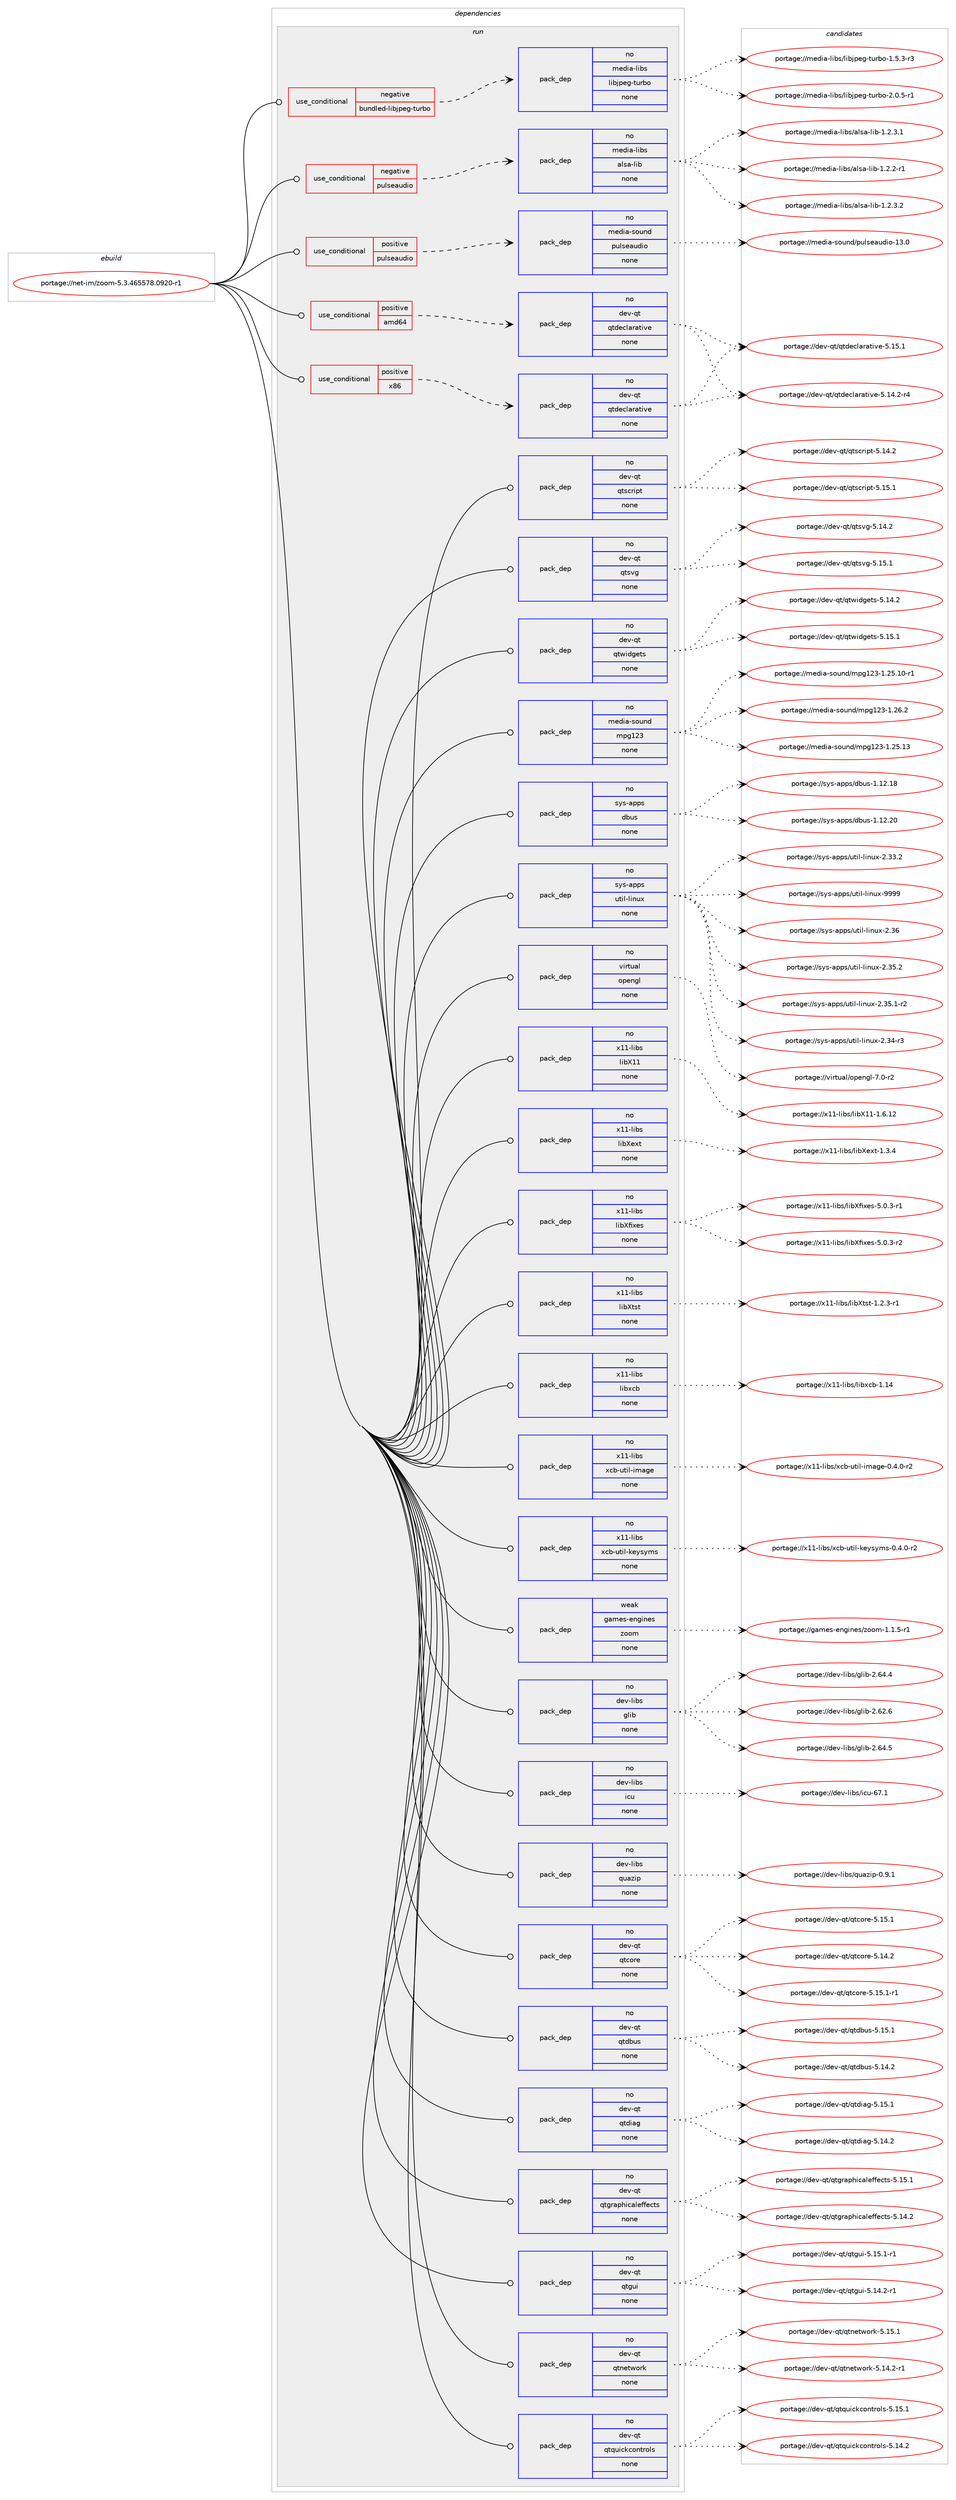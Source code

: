 digraph prolog {

# *************
# Graph options
# *************

newrank=true;
concentrate=true;
compound=true;
graph [rankdir=LR,fontname=Helvetica,fontsize=10,ranksep=1.5];#, ranksep=2.5, nodesep=0.2];
edge  [arrowhead=vee];
node  [fontname=Helvetica,fontsize=10];

# **********
# The ebuild
# **********

subgraph cluster_leftcol {
color=gray;
rank=same;
label=<<i>ebuild</i>>;
id [label="portage://net-im/zoom-5.3.465578.0920-r1", color=red, width=4, href="../net-im/zoom-5.3.465578.0920-r1.svg"];
}

# ****************
# The dependencies
# ****************

subgraph cluster_midcol {
color=gray;
label=<<i>dependencies</i>>;
subgraph cluster_compile {
fillcolor="#eeeeee";
style=filled;
label=<<i>compile</i>>;
}
subgraph cluster_compileandrun {
fillcolor="#eeeeee";
style=filled;
label=<<i>compile and run</i>>;
}
subgraph cluster_run {
fillcolor="#eeeeee";
style=filled;
label=<<i>run</i>>;
subgraph cond571 {
dependency3625 [label=<<TABLE BORDER="0" CELLBORDER="1" CELLSPACING="0" CELLPADDING="4"><TR><TD ROWSPAN="3" CELLPADDING="10">use_conditional</TD></TR><TR><TD>negative</TD></TR><TR><TD>bundled-libjpeg-turbo</TD></TR></TABLE>>, shape=none, color=red];
subgraph pack3010 {
dependency3626 [label=<<TABLE BORDER="0" CELLBORDER="1" CELLSPACING="0" CELLPADDING="4" WIDTH="220"><TR><TD ROWSPAN="6" CELLPADDING="30">pack_dep</TD></TR><TR><TD WIDTH="110">no</TD></TR><TR><TD>media-libs</TD></TR><TR><TD>libjpeg-turbo</TD></TR><TR><TD>none</TD></TR><TR><TD></TD></TR></TABLE>>, shape=none, color=blue];
}
dependency3625:e -> dependency3626:w [weight=20,style="dashed",arrowhead="vee"];
}
id:e -> dependency3625:w [weight=20,style="solid",arrowhead="odot"];
subgraph cond572 {
dependency3627 [label=<<TABLE BORDER="0" CELLBORDER="1" CELLSPACING="0" CELLPADDING="4"><TR><TD ROWSPAN="3" CELLPADDING="10">use_conditional</TD></TR><TR><TD>negative</TD></TR><TR><TD>pulseaudio</TD></TR></TABLE>>, shape=none, color=red];
subgraph pack3011 {
dependency3628 [label=<<TABLE BORDER="0" CELLBORDER="1" CELLSPACING="0" CELLPADDING="4" WIDTH="220"><TR><TD ROWSPAN="6" CELLPADDING="30">pack_dep</TD></TR><TR><TD WIDTH="110">no</TD></TR><TR><TD>media-libs</TD></TR><TR><TD>alsa-lib</TD></TR><TR><TD>none</TD></TR><TR><TD></TD></TR></TABLE>>, shape=none, color=blue];
}
dependency3627:e -> dependency3628:w [weight=20,style="dashed",arrowhead="vee"];
}
id:e -> dependency3627:w [weight=20,style="solid",arrowhead="odot"];
subgraph cond573 {
dependency3629 [label=<<TABLE BORDER="0" CELLBORDER="1" CELLSPACING="0" CELLPADDING="4"><TR><TD ROWSPAN="3" CELLPADDING="10">use_conditional</TD></TR><TR><TD>positive</TD></TR><TR><TD>amd64</TD></TR></TABLE>>, shape=none, color=red];
subgraph pack3012 {
dependency3630 [label=<<TABLE BORDER="0" CELLBORDER="1" CELLSPACING="0" CELLPADDING="4" WIDTH="220"><TR><TD ROWSPAN="6" CELLPADDING="30">pack_dep</TD></TR><TR><TD WIDTH="110">no</TD></TR><TR><TD>dev-qt</TD></TR><TR><TD>qtdeclarative</TD></TR><TR><TD>none</TD></TR><TR><TD></TD></TR></TABLE>>, shape=none, color=blue];
}
dependency3629:e -> dependency3630:w [weight=20,style="dashed",arrowhead="vee"];
}
id:e -> dependency3629:w [weight=20,style="solid",arrowhead="odot"];
subgraph cond574 {
dependency3631 [label=<<TABLE BORDER="0" CELLBORDER="1" CELLSPACING="0" CELLPADDING="4"><TR><TD ROWSPAN="3" CELLPADDING="10">use_conditional</TD></TR><TR><TD>positive</TD></TR><TR><TD>pulseaudio</TD></TR></TABLE>>, shape=none, color=red];
subgraph pack3013 {
dependency3632 [label=<<TABLE BORDER="0" CELLBORDER="1" CELLSPACING="0" CELLPADDING="4" WIDTH="220"><TR><TD ROWSPAN="6" CELLPADDING="30">pack_dep</TD></TR><TR><TD WIDTH="110">no</TD></TR><TR><TD>media-sound</TD></TR><TR><TD>pulseaudio</TD></TR><TR><TD>none</TD></TR><TR><TD></TD></TR></TABLE>>, shape=none, color=blue];
}
dependency3631:e -> dependency3632:w [weight=20,style="dashed",arrowhead="vee"];
}
id:e -> dependency3631:w [weight=20,style="solid",arrowhead="odot"];
subgraph cond575 {
dependency3633 [label=<<TABLE BORDER="0" CELLBORDER="1" CELLSPACING="0" CELLPADDING="4"><TR><TD ROWSPAN="3" CELLPADDING="10">use_conditional</TD></TR><TR><TD>positive</TD></TR><TR><TD>x86</TD></TR></TABLE>>, shape=none, color=red];
subgraph pack3014 {
dependency3634 [label=<<TABLE BORDER="0" CELLBORDER="1" CELLSPACING="0" CELLPADDING="4" WIDTH="220"><TR><TD ROWSPAN="6" CELLPADDING="30">pack_dep</TD></TR><TR><TD WIDTH="110">no</TD></TR><TR><TD>dev-qt</TD></TR><TR><TD>qtdeclarative</TD></TR><TR><TD>none</TD></TR><TR><TD></TD></TR></TABLE>>, shape=none, color=blue];
}
dependency3633:e -> dependency3634:w [weight=20,style="dashed",arrowhead="vee"];
}
id:e -> dependency3633:w [weight=20,style="solid",arrowhead="odot"];
subgraph pack3015 {
dependency3635 [label=<<TABLE BORDER="0" CELLBORDER="1" CELLSPACING="0" CELLPADDING="4" WIDTH="220"><TR><TD ROWSPAN="6" CELLPADDING="30">pack_dep</TD></TR><TR><TD WIDTH="110">no</TD></TR><TR><TD>dev-libs</TD></TR><TR><TD>glib</TD></TR><TR><TD>none</TD></TR><TR><TD></TD></TR></TABLE>>, shape=none, color=blue];
}
id:e -> dependency3635:w [weight=20,style="solid",arrowhead="odot"];
subgraph pack3016 {
dependency3636 [label=<<TABLE BORDER="0" CELLBORDER="1" CELLSPACING="0" CELLPADDING="4" WIDTH="220"><TR><TD ROWSPAN="6" CELLPADDING="30">pack_dep</TD></TR><TR><TD WIDTH="110">no</TD></TR><TR><TD>dev-libs</TD></TR><TR><TD>icu</TD></TR><TR><TD>none</TD></TR><TR><TD></TD></TR></TABLE>>, shape=none, color=blue];
}
id:e -> dependency3636:w [weight=20,style="solid",arrowhead="odot"];
subgraph pack3017 {
dependency3637 [label=<<TABLE BORDER="0" CELLBORDER="1" CELLSPACING="0" CELLPADDING="4" WIDTH="220"><TR><TD ROWSPAN="6" CELLPADDING="30">pack_dep</TD></TR><TR><TD WIDTH="110">no</TD></TR><TR><TD>dev-libs</TD></TR><TR><TD>quazip</TD></TR><TR><TD>none</TD></TR><TR><TD></TD></TR></TABLE>>, shape=none, color=blue];
}
id:e -> dependency3637:w [weight=20,style="solid",arrowhead="odot"];
subgraph pack3018 {
dependency3638 [label=<<TABLE BORDER="0" CELLBORDER="1" CELLSPACING="0" CELLPADDING="4" WIDTH="220"><TR><TD ROWSPAN="6" CELLPADDING="30">pack_dep</TD></TR><TR><TD WIDTH="110">no</TD></TR><TR><TD>dev-qt</TD></TR><TR><TD>qtcore</TD></TR><TR><TD>none</TD></TR><TR><TD></TD></TR></TABLE>>, shape=none, color=blue];
}
id:e -> dependency3638:w [weight=20,style="solid",arrowhead="odot"];
subgraph pack3019 {
dependency3639 [label=<<TABLE BORDER="0" CELLBORDER="1" CELLSPACING="0" CELLPADDING="4" WIDTH="220"><TR><TD ROWSPAN="6" CELLPADDING="30">pack_dep</TD></TR><TR><TD WIDTH="110">no</TD></TR><TR><TD>dev-qt</TD></TR><TR><TD>qtdbus</TD></TR><TR><TD>none</TD></TR><TR><TD></TD></TR></TABLE>>, shape=none, color=blue];
}
id:e -> dependency3639:w [weight=20,style="solid",arrowhead="odot"];
subgraph pack3020 {
dependency3640 [label=<<TABLE BORDER="0" CELLBORDER="1" CELLSPACING="0" CELLPADDING="4" WIDTH="220"><TR><TD ROWSPAN="6" CELLPADDING="30">pack_dep</TD></TR><TR><TD WIDTH="110">no</TD></TR><TR><TD>dev-qt</TD></TR><TR><TD>qtdiag</TD></TR><TR><TD>none</TD></TR><TR><TD></TD></TR></TABLE>>, shape=none, color=blue];
}
id:e -> dependency3640:w [weight=20,style="solid",arrowhead="odot"];
subgraph pack3021 {
dependency3641 [label=<<TABLE BORDER="0" CELLBORDER="1" CELLSPACING="0" CELLPADDING="4" WIDTH="220"><TR><TD ROWSPAN="6" CELLPADDING="30">pack_dep</TD></TR><TR><TD WIDTH="110">no</TD></TR><TR><TD>dev-qt</TD></TR><TR><TD>qtgraphicaleffects</TD></TR><TR><TD>none</TD></TR><TR><TD></TD></TR></TABLE>>, shape=none, color=blue];
}
id:e -> dependency3641:w [weight=20,style="solid",arrowhead="odot"];
subgraph pack3022 {
dependency3642 [label=<<TABLE BORDER="0" CELLBORDER="1" CELLSPACING="0" CELLPADDING="4" WIDTH="220"><TR><TD ROWSPAN="6" CELLPADDING="30">pack_dep</TD></TR><TR><TD WIDTH="110">no</TD></TR><TR><TD>dev-qt</TD></TR><TR><TD>qtgui</TD></TR><TR><TD>none</TD></TR><TR><TD></TD></TR></TABLE>>, shape=none, color=blue];
}
id:e -> dependency3642:w [weight=20,style="solid",arrowhead="odot"];
subgraph pack3023 {
dependency3643 [label=<<TABLE BORDER="0" CELLBORDER="1" CELLSPACING="0" CELLPADDING="4" WIDTH="220"><TR><TD ROWSPAN="6" CELLPADDING="30">pack_dep</TD></TR><TR><TD WIDTH="110">no</TD></TR><TR><TD>dev-qt</TD></TR><TR><TD>qtnetwork</TD></TR><TR><TD>none</TD></TR><TR><TD></TD></TR></TABLE>>, shape=none, color=blue];
}
id:e -> dependency3643:w [weight=20,style="solid",arrowhead="odot"];
subgraph pack3024 {
dependency3644 [label=<<TABLE BORDER="0" CELLBORDER="1" CELLSPACING="0" CELLPADDING="4" WIDTH="220"><TR><TD ROWSPAN="6" CELLPADDING="30">pack_dep</TD></TR><TR><TD WIDTH="110">no</TD></TR><TR><TD>dev-qt</TD></TR><TR><TD>qtquickcontrols</TD></TR><TR><TD>none</TD></TR><TR><TD></TD></TR></TABLE>>, shape=none, color=blue];
}
id:e -> dependency3644:w [weight=20,style="solid",arrowhead="odot"];
subgraph pack3025 {
dependency3645 [label=<<TABLE BORDER="0" CELLBORDER="1" CELLSPACING="0" CELLPADDING="4" WIDTH="220"><TR><TD ROWSPAN="6" CELLPADDING="30">pack_dep</TD></TR><TR><TD WIDTH="110">no</TD></TR><TR><TD>dev-qt</TD></TR><TR><TD>qtscript</TD></TR><TR><TD>none</TD></TR><TR><TD></TD></TR></TABLE>>, shape=none, color=blue];
}
id:e -> dependency3645:w [weight=20,style="solid",arrowhead="odot"];
subgraph pack3026 {
dependency3646 [label=<<TABLE BORDER="0" CELLBORDER="1" CELLSPACING="0" CELLPADDING="4" WIDTH="220"><TR><TD ROWSPAN="6" CELLPADDING="30">pack_dep</TD></TR><TR><TD WIDTH="110">no</TD></TR><TR><TD>dev-qt</TD></TR><TR><TD>qtsvg</TD></TR><TR><TD>none</TD></TR><TR><TD></TD></TR></TABLE>>, shape=none, color=blue];
}
id:e -> dependency3646:w [weight=20,style="solid",arrowhead="odot"];
subgraph pack3027 {
dependency3647 [label=<<TABLE BORDER="0" CELLBORDER="1" CELLSPACING="0" CELLPADDING="4" WIDTH="220"><TR><TD ROWSPAN="6" CELLPADDING="30">pack_dep</TD></TR><TR><TD WIDTH="110">no</TD></TR><TR><TD>dev-qt</TD></TR><TR><TD>qtwidgets</TD></TR><TR><TD>none</TD></TR><TR><TD></TD></TR></TABLE>>, shape=none, color=blue];
}
id:e -> dependency3647:w [weight=20,style="solid",arrowhead="odot"];
subgraph pack3028 {
dependency3648 [label=<<TABLE BORDER="0" CELLBORDER="1" CELLSPACING="0" CELLPADDING="4" WIDTH="220"><TR><TD ROWSPAN="6" CELLPADDING="30">pack_dep</TD></TR><TR><TD WIDTH="110">no</TD></TR><TR><TD>media-sound</TD></TR><TR><TD>mpg123</TD></TR><TR><TD>none</TD></TR><TR><TD></TD></TR></TABLE>>, shape=none, color=blue];
}
id:e -> dependency3648:w [weight=20,style="solid",arrowhead="odot"];
subgraph pack3029 {
dependency3649 [label=<<TABLE BORDER="0" CELLBORDER="1" CELLSPACING="0" CELLPADDING="4" WIDTH="220"><TR><TD ROWSPAN="6" CELLPADDING="30">pack_dep</TD></TR><TR><TD WIDTH="110">no</TD></TR><TR><TD>sys-apps</TD></TR><TR><TD>dbus</TD></TR><TR><TD>none</TD></TR><TR><TD></TD></TR></TABLE>>, shape=none, color=blue];
}
id:e -> dependency3649:w [weight=20,style="solid",arrowhead="odot"];
subgraph pack3030 {
dependency3650 [label=<<TABLE BORDER="0" CELLBORDER="1" CELLSPACING="0" CELLPADDING="4" WIDTH="220"><TR><TD ROWSPAN="6" CELLPADDING="30">pack_dep</TD></TR><TR><TD WIDTH="110">no</TD></TR><TR><TD>sys-apps</TD></TR><TR><TD>util-linux</TD></TR><TR><TD>none</TD></TR><TR><TD></TD></TR></TABLE>>, shape=none, color=blue];
}
id:e -> dependency3650:w [weight=20,style="solid",arrowhead="odot"];
subgraph pack3031 {
dependency3651 [label=<<TABLE BORDER="0" CELLBORDER="1" CELLSPACING="0" CELLPADDING="4" WIDTH="220"><TR><TD ROWSPAN="6" CELLPADDING="30">pack_dep</TD></TR><TR><TD WIDTH="110">no</TD></TR><TR><TD>virtual</TD></TR><TR><TD>opengl</TD></TR><TR><TD>none</TD></TR><TR><TD></TD></TR></TABLE>>, shape=none, color=blue];
}
id:e -> dependency3651:w [weight=20,style="solid",arrowhead="odot"];
subgraph pack3032 {
dependency3652 [label=<<TABLE BORDER="0" CELLBORDER="1" CELLSPACING="0" CELLPADDING="4" WIDTH="220"><TR><TD ROWSPAN="6" CELLPADDING="30">pack_dep</TD></TR><TR><TD WIDTH="110">no</TD></TR><TR><TD>x11-libs</TD></TR><TR><TD>libX11</TD></TR><TR><TD>none</TD></TR><TR><TD></TD></TR></TABLE>>, shape=none, color=blue];
}
id:e -> dependency3652:w [weight=20,style="solid",arrowhead="odot"];
subgraph pack3033 {
dependency3653 [label=<<TABLE BORDER="0" CELLBORDER="1" CELLSPACING="0" CELLPADDING="4" WIDTH="220"><TR><TD ROWSPAN="6" CELLPADDING="30">pack_dep</TD></TR><TR><TD WIDTH="110">no</TD></TR><TR><TD>x11-libs</TD></TR><TR><TD>libXext</TD></TR><TR><TD>none</TD></TR><TR><TD></TD></TR></TABLE>>, shape=none, color=blue];
}
id:e -> dependency3653:w [weight=20,style="solid",arrowhead="odot"];
subgraph pack3034 {
dependency3654 [label=<<TABLE BORDER="0" CELLBORDER="1" CELLSPACING="0" CELLPADDING="4" WIDTH="220"><TR><TD ROWSPAN="6" CELLPADDING="30">pack_dep</TD></TR><TR><TD WIDTH="110">no</TD></TR><TR><TD>x11-libs</TD></TR><TR><TD>libXfixes</TD></TR><TR><TD>none</TD></TR><TR><TD></TD></TR></TABLE>>, shape=none, color=blue];
}
id:e -> dependency3654:w [weight=20,style="solid",arrowhead="odot"];
subgraph pack3035 {
dependency3655 [label=<<TABLE BORDER="0" CELLBORDER="1" CELLSPACING="0" CELLPADDING="4" WIDTH="220"><TR><TD ROWSPAN="6" CELLPADDING="30">pack_dep</TD></TR><TR><TD WIDTH="110">no</TD></TR><TR><TD>x11-libs</TD></TR><TR><TD>libXtst</TD></TR><TR><TD>none</TD></TR><TR><TD></TD></TR></TABLE>>, shape=none, color=blue];
}
id:e -> dependency3655:w [weight=20,style="solid",arrowhead="odot"];
subgraph pack3036 {
dependency3656 [label=<<TABLE BORDER="0" CELLBORDER="1" CELLSPACING="0" CELLPADDING="4" WIDTH="220"><TR><TD ROWSPAN="6" CELLPADDING="30">pack_dep</TD></TR><TR><TD WIDTH="110">no</TD></TR><TR><TD>x11-libs</TD></TR><TR><TD>libxcb</TD></TR><TR><TD>none</TD></TR><TR><TD></TD></TR></TABLE>>, shape=none, color=blue];
}
id:e -> dependency3656:w [weight=20,style="solid",arrowhead="odot"];
subgraph pack3037 {
dependency3657 [label=<<TABLE BORDER="0" CELLBORDER="1" CELLSPACING="0" CELLPADDING="4" WIDTH="220"><TR><TD ROWSPAN="6" CELLPADDING="30">pack_dep</TD></TR><TR><TD WIDTH="110">no</TD></TR><TR><TD>x11-libs</TD></TR><TR><TD>xcb-util-image</TD></TR><TR><TD>none</TD></TR><TR><TD></TD></TR></TABLE>>, shape=none, color=blue];
}
id:e -> dependency3657:w [weight=20,style="solid",arrowhead="odot"];
subgraph pack3038 {
dependency3658 [label=<<TABLE BORDER="0" CELLBORDER="1" CELLSPACING="0" CELLPADDING="4" WIDTH="220"><TR><TD ROWSPAN="6" CELLPADDING="30">pack_dep</TD></TR><TR><TD WIDTH="110">no</TD></TR><TR><TD>x11-libs</TD></TR><TR><TD>xcb-util-keysyms</TD></TR><TR><TD>none</TD></TR><TR><TD></TD></TR></TABLE>>, shape=none, color=blue];
}
id:e -> dependency3658:w [weight=20,style="solid",arrowhead="odot"];
subgraph pack3039 {
dependency3659 [label=<<TABLE BORDER="0" CELLBORDER="1" CELLSPACING="0" CELLPADDING="4" WIDTH="220"><TR><TD ROWSPAN="6" CELLPADDING="30">pack_dep</TD></TR><TR><TD WIDTH="110">weak</TD></TR><TR><TD>games-engines</TD></TR><TR><TD>zoom</TD></TR><TR><TD>none</TD></TR><TR><TD></TD></TR></TABLE>>, shape=none, color=blue];
}
id:e -> dependency3659:w [weight=20,style="solid",arrowhead="odot"];
}
}

# **************
# The candidates
# **************

subgraph cluster_choices {
rank=same;
color=gray;
label=<<i>candidates</i>>;

subgraph choice3010 {
color=black;
nodesep=1;
choice109101100105974510810598115471081059810611210110345116117114981114550464846534511449 [label="portage://media-libs/libjpeg-turbo-2.0.5-r1", color=red, width=4,href="../media-libs/libjpeg-turbo-2.0.5-r1.svg"];
choice109101100105974510810598115471081059810611210110345116117114981114549465346514511451 [label="portage://media-libs/libjpeg-turbo-1.5.3-r3", color=red, width=4,href="../media-libs/libjpeg-turbo-1.5.3-r3.svg"];
dependency3626:e -> choice109101100105974510810598115471081059810611210110345116117114981114550464846534511449:w [style=dotted,weight="100"];
dependency3626:e -> choice109101100105974510810598115471081059810611210110345116117114981114549465346514511451:w [style=dotted,weight="100"];
}
subgraph choice3011 {
color=black;
nodesep=1;
choice10910110010597451081059811547971081159745108105984549465046514650 [label="portage://media-libs/alsa-lib-1.2.3.2", color=red, width=4,href="../media-libs/alsa-lib-1.2.3.2.svg"];
choice10910110010597451081059811547971081159745108105984549465046514649 [label="portage://media-libs/alsa-lib-1.2.3.1", color=red, width=4,href="../media-libs/alsa-lib-1.2.3.1.svg"];
choice10910110010597451081059811547971081159745108105984549465046504511449 [label="portage://media-libs/alsa-lib-1.2.2-r1", color=red, width=4,href="../media-libs/alsa-lib-1.2.2-r1.svg"];
dependency3628:e -> choice10910110010597451081059811547971081159745108105984549465046514650:w [style=dotted,weight="100"];
dependency3628:e -> choice10910110010597451081059811547971081159745108105984549465046514649:w [style=dotted,weight="100"];
dependency3628:e -> choice10910110010597451081059811547971081159745108105984549465046504511449:w [style=dotted,weight="100"];
}
subgraph choice3012 {
color=black;
nodesep=1;
choice100101118451131164711311610010199108971149711610511810145534649534649 [label="portage://dev-qt/qtdeclarative-5.15.1", color=red, width=4,href="../dev-qt/qtdeclarative-5.15.1.svg"];
choice1001011184511311647113116100101991089711497116105118101455346495246504511452 [label="portage://dev-qt/qtdeclarative-5.14.2-r4", color=red, width=4,href="../dev-qt/qtdeclarative-5.14.2-r4.svg"];
dependency3630:e -> choice100101118451131164711311610010199108971149711610511810145534649534649:w [style=dotted,weight="100"];
dependency3630:e -> choice1001011184511311647113116100101991089711497116105118101455346495246504511452:w [style=dotted,weight="100"];
}
subgraph choice3013 {
color=black;
nodesep=1;
choice109101100105974511511111711010047112117108115101971171001051114549514648 [label="portage://media-sound/pulseaudio-13.0", color=red, width=4,href="../media-sound/pulseaudio-13.0.svg"];
dependency3632:e -> choice109101100105974511511111711010047112117108115101971171001051114549514648:w [style=dotted,weight="100"];
}
subgraph choice3014 {
color=black;
nodesep=1;
choice100101118451131164711311610010199108971149711610511810145534649534649 [label="portage://dev-qt/qtdeclarative-5.15.1", color=red, width=4,href="../dev-qt/qtdeclarative-5.15.1.svg"];
choice1001011184511311647113116100101991089711497116105118101455346495246504511452 [label="portage://dev-qt/qtdeclarative-5.14.2-r4", color=red, width=4,href="../dev-qt/qtdeclarative-5.14.2-r4.svg"];
dependency3634:e -> choice100101118451131164711311610010199108971149711610511810145534649534649:w [style=dotted,weight="100"];
dependency3634:e -> choice1001011184511311647113116100101991089711497116105118101455346495246504511452:w [style=dotted,weight="100"];
}
subgraph choice3015 {
color=black;
nodesep=1;
choice1001011184510810598115471031081059845504654524653 [label="portage://dev-libs/glib-2.64.5", color=red, width=4,href="../dev-libs/glib-2.64.5.svg"];
choice1001011184510810598115471031081059845504654524652 [label="portage://dev-libs/glib-2.64.4", color=red, width=4,href="../dev-libs/glib-2.64.4.svg"];
choice1001011184510810598115471031081059845504654504654 [label="portage://dev-libs/glib-2.62.6", color=red, width=4,href="../dev-libs/glib-2.62.6.svg"];
dependency3635:e -> choice1001011184510810598115471031081059845504654524653:w [style=dotted,weight="100"];
dependency3635:e -> choice1001011184510810598115471031081059845504654524652:w [style=dotted,weight="100"];
dependency3635:e -> choice1001011184510810598115471031081059845504654504654:w [style=dotted,weight="100"];
}
subgraph choice3016 {
color=black;
nodesep=1;
choice100101118451081059811547105991174554554649 [label="portage://dev-libs/icu-67.1", color=red, width=4,href="../dev-libs/icu-67.1.svg"];
dependency3636:e -> choice100101118451081059811547105991174554554649:w [style=dotted,weight="100"];
}
subgraph choice3017 {
color=black;
nodesep=1;
choice10010111845108105981154711311797122105112454846574649 [label="portage://dev-libs/quazip-0.9.1", color=red, width=4,href="../dev-libs/quazip-0.9.1.svg"];
dependency3637:e -> choice10010111845108105981154711311797122105112454846574649:w [style=dotted,weight="100"];
}
subgraph choice3018 {
color=black;
nodesep=1;
choice100101118451131164711311699111114101455346495346494511449 [label="portage://dev-qt/qtcore-5.15.1-r1", color=red, width=4,href="../dev-qt/qtcore-5.15.1-r1.svg"];
choice10010111845113116471131169911111410145534649534649 [label="portage://dev-qt/qtcore-5.15.1", color=red, width=4,href="../dev-qt/qtcore-5.15.1.svg"];
choice10010111845113116471131169911111410145534649524650 [label="portage://dev-qt/qtcore-5.14.2", color=red, width=4,href="../dev-qt/qtcore-5.14.2.svg"];
dependency3638:e -> choice100101118451131164711311699111114101455346495346494511449:w [style=dotted,weight="100"];
dependency3638:e -> choice10010111845113116471131169911111410145534649534649:w [style=dotted,weight="100"];
dependency3638:e -> choice10010111845113116471131169911111410145534649524650:w [style=dotted,weight="100"];
}
subgraph choice3019 {
color=black;
nodesep=1;
choice10010111845113116471131161009811711545534649534649 [label="portage://dev-qt/qtdbus-5.15.1", color=red, width=4,href="../dev-qt/qtdbus-5.15.1.svg"];
choice10010111845113116471131161009811711545534649524650 [label="portage://dev-qt/qtdbus-5.14.2", color=red, width=4,href="../dev-qt/qtdbus-5.14.2.svg"];
dependency3639:e -> choice10010111845113116471131161009811711545534649534649:w [style=dotted,weight="100"];
dependency3639:e -> choice10010111845113116471131161009811711545534649524650:w [style=dotted,weight="100"];
}
subgraph choice3020 {
color=black;
nodesep=1;
choice10010111845113116471131161001059710345534649534649 [label="portage://dev-qt/qtdiag-5.15.1", color=red, width=4,href="../dev-qt/qtdiag-5.15.1.svg"];
choice10010111845113116471131161001059710345534649524650 [label="portage://dev-qt/qtdiag-5.14.2", color=red, width=4,href="../dev-qt/qtdiag-5.14.2.svg"];
dependency3640:e -> choice10010111845113116471131161001059710345534649534649:w [style=dotted,weight="100"];
dependency3640:e -> choice10010111845113116471131161001059710345534649524650:w [style=dotted,weight="100"];
}
subgraph choice3021 {
color=black;
nodesep=1;
choice10010111845113116471131161031149711210410599971081011021021019911611545534649534649 [label="portage://dev-qt/qtgraphicaleffects-5.15.1", color=red, width=4,href="../dev-qt/qtgraphicaleffects-5.15.1.svg"];
choice10010111845113116471131161031149711210410599971081011021021019911611545534649524650 [label="portage://dev-qt/qtgraphicaleffects-5.14.2", color=red, width=4,href="../dev-qt/qtgraphicaleffects-5.14.2.svg"];
dependency3641:e -> choice10010111845113116471131161031149711210410599971081011021021019911611545534649534649:w [style=dotted,weight="100"];
dependency3641:e -> choice10010111845113116471131161031149711210410599971081011021021019911611545534649524650:w [style=dotted,weight="100"];
}
subgraph choice3022 {
color=black;
nodesep=1;
choice1001011184511311647113116103117105455346495346494511449 [label="portage://dev-qt/qtgui-5.15.1-r1", color=red, width=4,href="../dev-qt/qtgui-5.15.1-r1.svg"];
choice1001011184511311647113116103117105455346495246504511449 [label="portage://dev-qt/qtgui-5.14.2-r1", color=red, width=4,href="../dev-qt/qtgui-5.14.2-r1.svg"];
dependency3642:e -> choice1001011184511311647113116103117105455346495346494511449:w [style=dotted,weight="100"];
dependency3642:e -> choice1001011184511311647113116103117105455346495246504511449:w [style=dotted,weight="100"];
}
subgraph choice3023 {
color=black;
nodesep=1;
choice100101118451131164711311611010111611911111410745534649534649 [label="portage://dev-qt/qtnetwork-5.15.1", color=red, width=4,href="../dev-qt/qtnetwork-5.15.1.svg"];
choice1001011184511311647113116110101116119111114107455346495246504511449 [label="portage://dev-qt/qtnetwork-5.14.2-r1", color=red, width=4,href="../dev-qt/qtnetwork-5.14.2-r1.svg"];
dependency3643:e -> choice100101118451131164711311611010111611911111410745534649534649:w [style=dotted,weight="100"];
dependency3643:e -> choice1001011184511311647113116110101116119111114107455346495246504511449:w [style=dotted,weight="100"];
}
subgraph choice3024 {
color=black;
nodesep=1;
choice1001011184511311647113116113117105991079911111011611411110811545534649534649 [label="portage://dev-qt/qtquickcontrols-5.15.1", color=red, width=4,href="../dev-qt/qtquickcontrols-5.15.1.svg"];
choice1001011184511311647113116113117105991079911111011611411110811545534649524650 [label="portage://dev-qt/qtquickcontrols-5.14.2", color=red, width=4,href="../dev-qt/qtquickcontrols-5.14.2.svg"];
dependency3644:e -> choice1001011184511311647113116113117105991079911111011611411110811545534649534649:w [style=dotted,weight="100"];
dependency3644:e -> choice1001011184511311647113116113117105991079911111011611411110811545534649524650:w [style=dotted,weight="100"];
}
subgraph choice3025 {
color=black;
nodesep=1;
choice10010111845113116471131161159911410511211645534649534649 [label="portage://dev-qt/qtscript-5.15.1", color=red, width=4,href="../dev-qt/qtscript-5.15.1.svg"];
choice10010111845113116471131161159911410511211645534649524650 [label="portage://dev-qt/qtscript-5.14.2", color=red, width=4,href="../dev-qt/qtscript-5.14.2.svg"];
dependency3645:e -> choice10010111845113116471131161159911410511211645534649534649:w [style=dotted,weight="100"];
dependency3645:e -> choice10010111845113116471131161159911410511211645534649524650:w [style=dotted,weight="100"];
}
subgraph choice3026 {
color=black;
nodesep=1;
choice100101118451131164711311611511810345534649534649 [label="portage://dev-qt/qtsvg-5.15.1", color=red, width=4,href="../dev-qt/qtsvg-5.15.1.svg"];
choice100101118451131164711311611511810345534649524650 [label="portage://dev-qt/qtsvg-5.14.2", color=red, width=4,href="../dev-qt/qtsvg-5.14.2.svg"];
dependency3646:e -> choice100101118451131164711311611511810345534649534649:w [style=dotted,weight="100"];
dependency3646:e -> choice100101118451131164711311611511810345534649524650:w [style=dotted,weight="100"];
}
subgraph choice3027 {
color=black;
nodesep=1;
choice100101118451131164711311611910510010310111611545534649534649 [label="portage://dev-qt/qtwidgets-5.15.1", color=red, width=4,href="../dev-qt/qtwidgets-5.15.1.svg"];
choice100101118451131164711311611910510010310111611545534649524650 [label="portage://dev-qt/qtwidgets-5.14.2", color=red, width=4,href="../dev-qt/qtwidgets-5.14.2.svg"];
dependency3647:e -> choice100101118451131164711311611910510010310111611545534649534649:w [style=dotted,weight="100"];
dependency3647:e -> choice100101118451131164711311611910510010310111611545534649524650:w [style=dotted,weight="100"];
}
subgraph choice3028 {
color=black;
nodesep=1;
choice10910110010597451151111171101004710911210349505145494650544650 [label="portage://media-sound/mpg123-1.26.2", color=red, width=4,href="../media-sound/mpg123-1.26.2.svg"];
choice1091011001059745115111117110100471091121034950514549465053464951 [label="portage://media-sound/mpg123-1.25.13", color=red, width=4,href="../media-sound/mpg123-1.25.13.svg"];
choice10910110010597451151111171101004710911210349505145494650534649484511449 [label="portage://media-sound/mpg123-1.25.10-r1", color=red, width=4,href="../media-sound/mpg123-1.25.10-r1.svg"];
dependency3648:e -> choice10910110010597451151111171101004710911210349505145494650544650:w [style=dotted,weight="100"];
dependency3648:e -> choice1091011001059745115111117110100471091121034950514549465053464951:w [style=dotted,weight="100"];
dependency3648:e -> choice10910110010597451151111171101004710911210349505145494650534649484511449:w [style=dotted,weight="100"];
}
subgraph choice3029 {
color=black;
nodesep=1;
choice115121115459711211211547100981171154549464950465048 [label="portage://sys-apps/dbus-1.12.20", color=red, width=4,href="../sys-apps/dbus-1.12.20.svg"];
choice115121115459711211211547100981171154549464950464956 [label="portage://sys-apps/dbus-1.12.18", color=red, width=4,href="../sys-apps/dbus-1.12.18.svg"];
dependency3649:e -> choice115121115459711211211547100981171154549464950465048:w [style=dotted,weight="100"];
dependency3649:e -> choice115121115459711211211547100981171154549464950464956:w [style=dotted,weight="100"];
}
subgraph choice3030 {
color=black;
nodesep=1;
choice115121115459711211211547117116105108451081051101171204557575757 [label="portage://sys-apps/util-linux-9999", color=red, width=4,href="../sys-apps/util-linux-9999.svg"];
choice115121115459711211211547117116105108451081051101171204550465154 [label="portage://sys-apps/util-linux-2.36", color=red, width=4,href="../sys-apps/util-linux-2.36.svg"];
choice1151211154597112112115471171161051084510810511011712045504651534650 [label="portage://sys-apps/util-linux-2.35.2", color=red, width=4,href="../sys-apps/util-linux-2.35.2.svg"];
choice11512111545971121121154711711610510845108105110117120455046515346494511450 [label="portage://sys-apps/util-linux-2.35.1-r2", color=red, width=4,href="../sys-apps/util-linux-2.35.1-r2.svg"];
choice1151211154597112112115471171161051084510810511011712045504651524511451 [label="portage://sys-apps/util-linux-2.34-r3", color=red, width=4,href="../sys-apps/util-linux-2.34-r3.svg"];
choice1151211154597112112115471171161051084510810511011712045504651514650 [label="portage://sys-apps/util-linux-2.33.2", color=red, width=4,href="../sys-apps/util-linux-2.33.2.svg"];
dependency3650:e -> choice115121115459711211211547117116105108451081051101171204557575757:w [style=dotted,weight="100"];
dependency3650:e -> choice115121115459711211211547117116105108451081051101171204550465154:w [style=dotted,weight="100"];
dependency3650:e -> choice1151211154597112112115471171161051084510810511011712045504651534650:w [style=dotted,weight="100"];
dependency3650:e -> choice11512111545971121121154711711610510845108105110117120455046515346494511450:w [style=dotted,weight="100"];
dependency3650:e -> choice1151211154597112112115471171161051084510810511011712045504651524511451:w [style=dotted,weight="100"];
dependency3650:e -> choice1151211154597112112115471171161051084510810511011712045504651514650:w [style=dotted,weight="100"];
}
subgraph choice3031 {
color=black;
nodesep=1;
choice1181051141161179710847111112101110103108455546484511450 [label="portage://virtual/opengl-7.0-r2", color=red, width=4,href="../virtual/opengl-7.0-r2.svg"];
dependency3651:e -> choice1181051141161179710847111112101110103108455546484511450:w [style=dotted,weight="100"];
}
subgraph choice3032 {
color=black;
nodesep=1;
choice12049494510810598115471081059888494945494654464950 [label="portage://x11-libs/libX11-1.6.12", color=red, width=4,href="../x11-libs/libX11-1.6.12.svg"];
dependency3652:e -> choice12049494510810598115471081059888494945494654464950:w [style=dotted,weight="100"];
}
subgraph choice3033 {
color=black;
nodesep=1;
choice12049494510810598115471081059888101120116454946514652 [label="portage://x11-libs/libXext-1.3.4", color=red, width=4,href="../x11-libs/libXext-1.3.4.svg"];
dependency3653:e -> choice12049494510810598115471081059888101120116454946514652:w [style=dotted,weight="100"];
}
subgraph choice3034 {
color=black;
nodesep=1;
choice120494945108105981154710810598881021051201011154553464846514511450 [label="portage://x11-libs/libXfixes-5.0.3-r2", color=red, width=4,href="../x11-libs/libXfixes-5.0.3-r2.svg"];
choice120494945108105981154710810598881021051201011154553464846514511449 [label="portage://x11-libs/libXfixes-5.0.3-r1", color=red, width=4,href="../x11-libs/libXfixes-5.0.3-r1.svg"];
dependency3654:e -> choice120494945108105981154710810598881021051201011154553464846514511450:w [style=dotted,weight="100"];
dependency3654:e -> choice120494945108105981154710810598881021051201011154553464846514511449:w [style=dotted,weight="100"];
}
subgraph choice3035 {
color=black;
nodesep=1;
choice120494945108105981154710810598881161151164549465046514511449 [label="portage://x11-libs/libXtst-1.2.3-r1", color=red, width=4,href="../x11-libs/libXtst-1.2.3-r1.svg"];
dependency3655:e -> choice120494945108105981154710810598881161151164549465046514511449:w [style=dotted,weight="100"];
}
subgraph choice3036 {
color=black;
nodesep=1;
choice12049494510810598115471081059812099984549464952 [label="portage://x11-libs/libxcb-1.14", color=red, width=4,href="../x11-libs/libxcb-1.14.svg"];
dependency3656:e -> choice12049494510810598115471081059812099984549464952:w [style=dotted,weight="100"];
}
subgraph choice3037 {
color=black;
nodesep=1;
choice120494945108105981154712099984511711610510845105109971031014548465246484511450 [label="portage://x11-libs/xcb-util-image-0.4.0-r2", color=red, width=4,href="../x11-libs/xcb-util-image-0.4.0-r2.svg"];
dependency3657:e -> choice120494945108105981154712099984511711610510845105109971031014548465246484511450:w [style=dotted,weight="100"];
}
subgraph choice3038 {
color=black;
nodesep=1;
choice1204949451081059811547120999845117116105108451071011211151211091154548465246484511450 [label="portage://x11-libs/xcb-util-keysyms-0.4.0-r2", color=red, width=4,href="../x11-libs/xcb-util-keysyms-0.4.0-r2.svg"];
dependency3658:e -> choice1204949451081059811547120999845117116105108451071011211151211091154548465246484511450:w [style=dotted,weight="100"];
}
subgraph choice3039 {
color=black;
nodesep=1;
choice1039710910111545101110103105110101115471221111111094549464946534511449 [label="portage://games-engines/zoom-1.1.5-r1", color=red, width=4,href="../games-engines/zoom-1.1.5-r1.svg"];
dependency3659:e -> choice1039710910111545101110103105110101115471221111111094549464946534511449:w [style=dotted,weight="100"];
}
}

}
